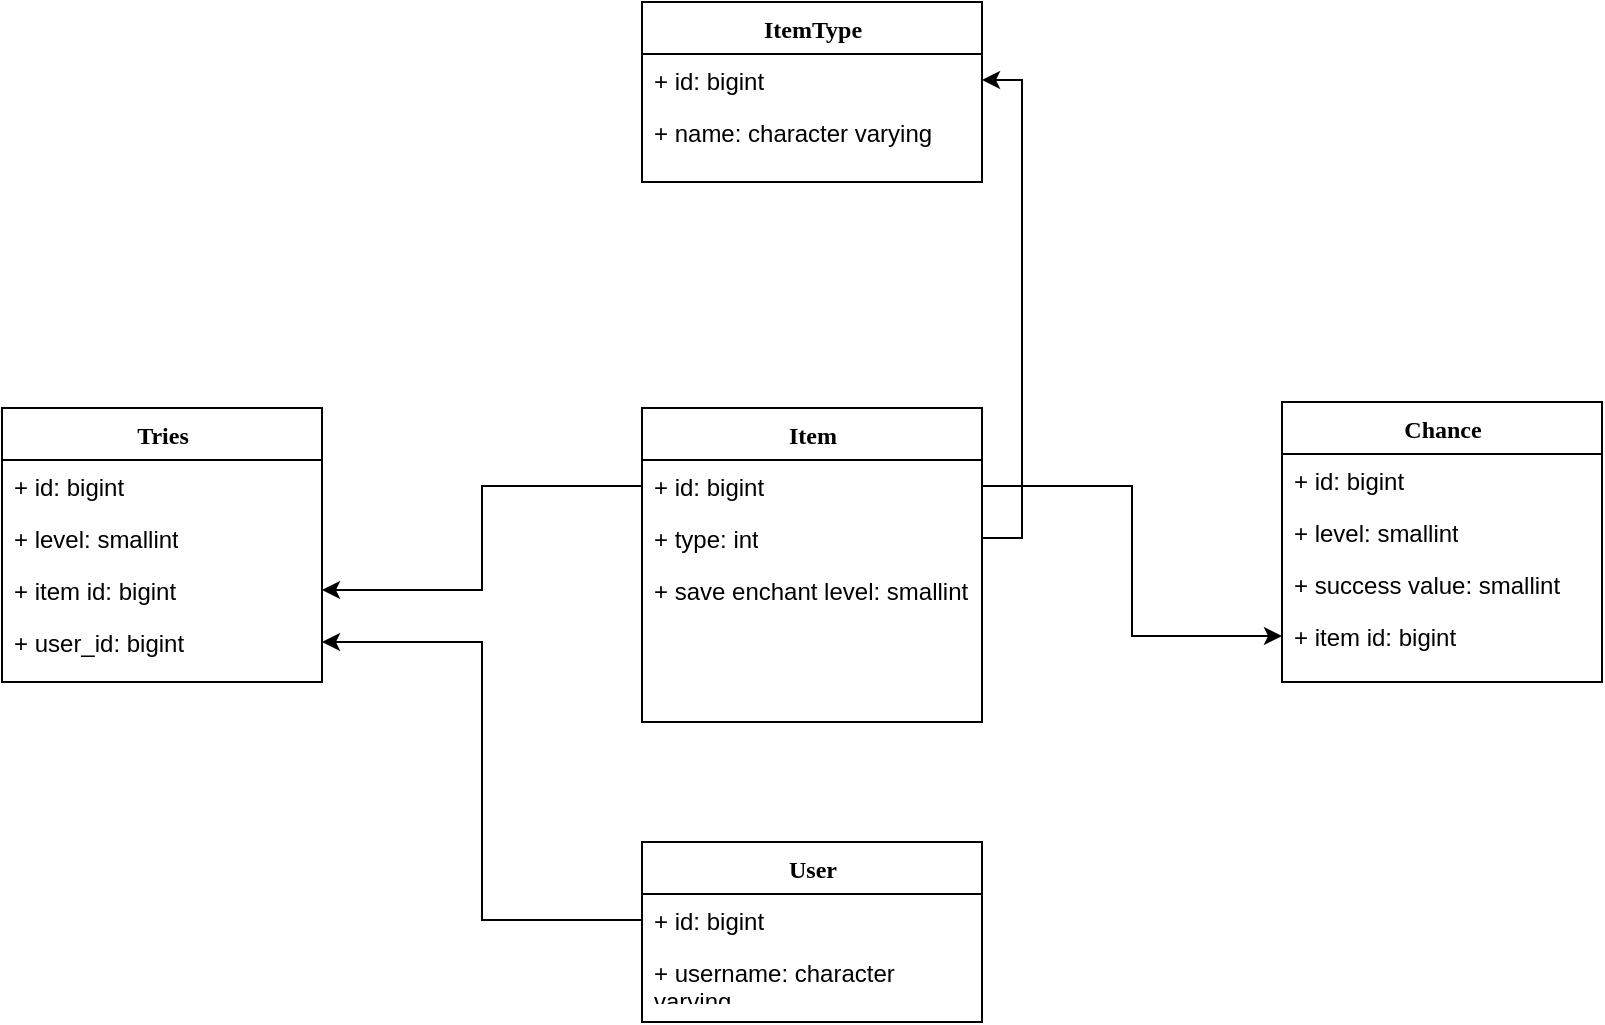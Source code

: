 <mxfile version="20.8.3" type="github">
  <diagram name="Page-1" id="9f46799a-70d6-7492-0946-bef42562c5a5">
    <mxGraphModel dx="1434" dy="767" grid="1" gridSize="10" guides="1" tooltips="1" connect="1" arrows="1" fold="1" page="1" pageScale="1" pageWidth="1100" pageHeight="850" background="none" math="0" shadow="0">
      <root>
        <mxCell id="0" />
        <mxCell id="1" parent="0" />
        <mxCell id="78961159f06e98e8-17" value="Item" style="swimlane;html=1;fontStyle=1;align=center;verticalAlign=top;childLayout=stackLayout;horizontal=1;startSize=26;horizontalStack=0;resizeParent=1;resizeLast=0;collapsible=1;marginBottom=0;swimlaneFillColor=#ffffff;rounded=0;shadow=0;comic=0;labelBackgroundColor=none;strokeWidth=1;fillColor=none;fontFamily=Verdana;fontSize=12" parent="1" vertex="1">
          <mxGeometry x="400" y="283" width="170" height="157" as="geometry" />
        </mxCell>
        <mxCell id="78961159f06e98e8-21" value="+ id: bigint" style="text;html=1;strokeColor=none;fillColor=none;align=left;verticalAlign=top;spacingLeft=4;spacingRight=4;whiteSpace=wrap;overflow=hidden;rotatable=0;points=[[0,0.5],[1,0.5]];portConstraint=eastwest;" parent="78961159f06e98e8-17" vertex="1">
          <mxGeometry y="26" width="170" height="26" as="geometry" />
        </mxCell>
        <mxCell id="78961159f06e98e8-23" value="+ type: int" style="text;html=1;strokeColor=none;fillColor=none;align=left;verticalAlign=top;spacingLeft=4;spacingRight=4;whiteSpace=wrap;overflow=hidden;rotatable=0;points=[[0,0.5],[1,0.5]];portConstraint=eastwest;" parent="78961159f06e98e8-17" vertex="1">
          <mxGeometry y="52" width="170" height="26" as="geometry" />
        </mxCell>
        <mxCell id="78961159f06e98e8-25" value="+ save enchant level: smallint" style="text;html=1;strokeColor=none;fillColor=none;align=left;verticalAlign=top;spacingLeft=4;spacingRight=4;whiteSpace=wrap;overflow=hidden;rotatable=0;points=[[0,0.5],[1,0.5]];portConstraint=eastwest;" parent="78961159f06e98e8-17" vertex="1">
          <mxGeometry y="78" width="170" height="26" as="geometry" />
        </mxCell>
        <mxCell id="1O_wdHPdsDDlaooCPG8J-3" value="ItemType" style="swimlane;html=1;fontStyle=1;align=center;verticalAlign=top;childLayout=stackLayout;horizontal=1;startSize=26;horizontalStack=0;resizeParent=1;resizeLast=0;collapsible=1;marginBottom=0;swimlaneFillColor=#ffffff;rounded=0;shadow=0;comic=0;labelBackgroundColor=none;strokeWidth=1;fillColor=none;fontFamily=Verdana;fontSize=12" parent="1" vertex="1">
          <mxGeometry x="400" y="80" width="170" height="90" as="geometry" />
        </mxCell>
        <mxCell id="1O_wdHPdsDDlaooCPG8J-4" value="+ id: bigint" style="text;html=1;strokeColor=none;fillColor=none;align=left;verticalAlign=top;spacingLeft=4;spacingRight=4;whiteSpace=wrap;overflow=hidden;rotatable=0;points=[[0,0.5],[1,0.5]];portConstraint=eastwest;" parent="1O_wdHPdsDDlaooCPG8J-3" vertex="1">
          <mxGeometry y="26" width="170" height="26" as="geometry" />
        </mxCell>
        <mxCell id="1O_wdHPdsDDlaooCPG8J-5" value="+ name: character varying" style="text;html=1;strokeColor=none;fillColor=none;align=left;verticalAlign=top;spacingLeft=4;spacingRight=4;whiteSpace=wrap;overflow=hidden;rotatable=0;points=[[0,0.5],[1,0.5]];portConstraint=eastwest;" parent="1O_wdHPdsDDlaooCPG8J-3" vertex="1">
          <mxGeometry y="52" width="170" height="26" as="geometry" />
        </mxCell>
        <mxCell id="1O_wdHPdsDDlaooCPG8J-14" value="Chance" style="swimlane;html=1;fontStyle=1;align=center;verticalAlign=top;childLayout=stackLayout;horizontal=1;startSize=26;horizontalStack=0;resizeParent=1;resizeLast=0;collapsible=1;marginBottom=0;swimlaneFillColor=#ffffff;rounded=0;shadow=0;comic=0;labelBackgroundColor=none;strokeWidth=1;fillColor=none;fontFamily=Verdana;fontSize=12" parent="1" vertex="1">
          <mxGeometry x="720" y="280" width="160" height="140" as="geometry" />
        </mxCell>
        <mxCell id="1O_wdHPdsDDlaooCPG8J-15" value="+ id: bigint" style="text;html=1;strokeColor=none;fillColor=none;align=left;verticalAlign=top;spacingLeft=4;spacingRight=4;whiteSpace=wrap;overflow=hidden;rotatable=0;points=[[0,0.5],[1,0.5]];portConstraint=eastwest;" parent="1O_wdHPdsDDlaooCPG8J-14" vertex="1">
          <mxGeometry y="26" width="160" height="26" as="geometry" />
        </mxCell>
        <mxCell id="1O_wdHPdsDDlaooCPG8J-16" value="+ level: smallint" style="text;html=1;strokeColor=none;fillColor=none;align=left;verticalAlign=top;spacingLeft=4;spacingRight=4;whiteSpace=wrap;overflow=hidden;rotatable=0;points=[[0,0.5],[1,0.5]];portConstraint=eastwest;" parent="1O_wdHPdsDDlaooCPG8J-14" vertex="1">
          <mxGeometry y="52" width="160" height="26" as="geometry" />
        </mxCell>
        <mxCell id="1O_wdHPdsDDlaooCPG8J-17" value="+ success value: smallint" style="text;html=1;strokeColor=none;fillColor=none;align=left;verticalAlign=top;spacingLeft=4;spacingRight=4;whiteSpace=wrap;overflow=hidden;rotatable=0;points=[[0,0.5],[1,0.5]];portConstraint=eastwest;" parent="1O_wdHPdsDDlaooCPG8J-14" vertex="1">
          <mxGeometry y="78" width="160" height="26" as="geometry" />
        </mxCell>
        <mxCell id="1O_wdHPdsDDlaooCPG8J-18" value="+ item id: bigint" style="text;html=1;strokeColor=none;fillColor=none;align=left;verticalAlign=top;spacingLeft=4;spacingRight=4;whiteSpace=wrap;overflow=hidden;rotatable=0;points=[[0,0.5],[1,0.5]];portConstraint=eastwest;" parent="1O_wdHPdsDDlaooCPG8J-14" vertex="1">
          <mxGeometry y="104" width="160" height="26" as="geometry" />
        </mxCell>
        <mxCell id="1O_wdHPdsDDlaooCPG8J-21" value="Tries" style="swimlane;html=1;fontStyle=1;align=center;verticalAlign=top;childLayout=stackLayout;horizontal=1;startSize=26;horizontalStack=0;resizeParent=1;resizeLast=0;collapsible=1;marginBottom=0;swimlaneFillColor=#ffffff;rounded=0;shadow=0;comic=0;labelBackgroundColor=none;strokeWidth=1;fillColor=none;fontFamily=Verdana;fontSize=12" parent="1" vertex="1">
          <mxGeometry x="80" y="283" width="160" height="137" as="geometry" />
        </mxCell>
        <mxCell id="1O_wdHPdsDDlaooCPG8J-22" value="+ id: bigint" style="text;html=1;strokeColor=none;fillColor=none;align=left;verticalAlign=top;spacingLeft=4;spacingRight=4;whiteSpace=wrap;overflow=hidden;rotatable=0;points=[[0,0.5],[1,0.5]];portConstraint=eastwest;" parent="1O_wdHPdsDDlaooCPG8J-21" vertex="1">
          <mxGeometry y="26" width="160" height="26" as="geometry" />
        </mxCell>
        <mxCell id="1O_wdHPdsDDlaooCPG8J-23" value="+ level: smallint" style="text;html=1;strokeColor=none;fillColor=none;align=left;verticalAlign=top;spacingLeft=4;spacingRight=4;whiteSpace=wrap;overflow=hidden;rotatable=0;points=[[0,0.5],[1,0.5]];portConstraint=eastwest;" parent="1O_wdHPdsDDlaooCPG8J-21" vertex="1">
          <mxGeometry y="52" width="160" height="26" as="geometry" />
        </mxCell>
        <mxCell id="1O_wdHPdsDDlaooCPG8J-25" value="+ item id: bigint" style="text;html=1;strokeColor=none;fillColor=none;align=left;verticalAlign=top;spacingLeft=4;spacingRight=4;whiteSpace=wrap;overflow=hidden;rotatable=0;points=[[0,0.5],[1,0.5]];portConstraint=eastwest;" parent="1O_wdHPdsDDlaooCPG8J-21" vertex="1">
          <mxGeometry y="78" width="160" height="26" as="geometry" />
        </mxCell>
        <mxCell id="1O_wdHPdsDDlaooCPG8J-37" value="+ user_id: bigint" style="text;html=1;strokeColor=none;fillColor=none;align=left;verticalAlign=top;spacingLeft=4;spacingRight=4;whiteSpace=wrap;overflow=hidden;rotatable=0;points=[[0,0.5],[1,0.5]];portConstraint=eastwest;" parent="1O_wdHPdsDDlaooCPG8J-21" vertex="1">
          <mxGeometry y="104" width="160" height="26" as="geometry" />
        </mxCell>
        <mxCell id="1O_wdHPdsDDlaooCPG8J-28" style="edgeStyle=orthogonalEdgeStyle;rounded=0;orthogonalLoop=1;jettySize=auto;html=1;exitX=0;exitY=0.5;exitDx=0;exitDy=0;entryX=1;entryY=0.5;entryDx=0;entryDy=0;" parent="1" source="78961159f06e98e8-21" target="1O_wdHPdsDDlaooCPG8J-25" edge="1">
          <mxGeometry relative="1" as="geometry" />
        </mxCell>
        <mxCell id="1O_wdHPdsDDlaooCPG8J-29" style="edgeStyle=orthogonalEdgeStyle;rounded=0;orthogonalLoop=1;jettySize=auto;html=1;entryX=0;entryY=0.5;entryDx=0;entryDy=0;" parent="1" source="78961159f06e98e8-21" target="1O_wdHPdsDDlaooCPG8J-18" edge="1">
          <mxGeometry relative="1" as="geometry" />
        </mxCell>
        <mxCell id="1O_wdHPdsDDlaooCPG8J-30" style="edgeStyle=orthogonalEdgeStyle;rounded=0;orthogonalLoop=1;jettySize=auto;html=1;exitX=1;exitY=0.5;exitDx=0;exitDy=0;entryX=1;entryY=0.5;entryDx=0;entryDy=0;" parent="1" source="78961159f06e98e8-23" target="1O_wdHPdsDDlaooCPG8J-4" edge="1">
          <mxGeometry relative="1" as="geometry" />
        </mxCell>
        <mxCell id="1O_wdHPdsDDlaooCPG8J-31" value="User" style="swimlane;html=1;fontStyle=1;align=center;verticalAlign=top;childLayout=stackLayout;horizontal=1;startSize=26;horizontalStack=0;resizeParent=1;resizeLast=0;collapsible=1;marginBottom=0;swimlaneFillColor=#ffffff;rounded=0;shadow=0;comic=0;labelBackgroundColor=none;strokeWidth=1;fillColor=none;fontFamily=Verdana;fontSize=12" parent="1" vertex="1">
          <mxGeometry x="400" y="500" width="170" height="90" as="geometry" />
        </mxCell>
        <mxCell id="1O_wdHPdsDDlaooCPG8J-32" value="+ id: bigint" style="text;html=1;strokeColor=none;fillColor=none;align=left;verticalAlign=top;spacingLeft=4;spacingRight=4;whiteSpace=wrap;overflow=hidden;rotatable=0;points=[[0,0.5],[1,0.5]];portConstraint=eastwest;" parent="1O_wdHPdsDDlaooCPG8J-31" vertex="1">
          <mxGeometry y="26" width="170" height="26" as="geometry" />
        </mxCell>
        <mxCell id="1O_wdHPdsDDlaooCPG8J-33" value="+ username: character varying" style="text;html=1;strokeColor=none;fillColor=none;align=left;verticalAlign=top;spacingLeft=4;spacingRight=4;whiteSpace=wrap;overflow=hidden;rotatable=0;points=[[0,0.5],[1,0.5]];portConstraint=eastwest;" parent="1O_wdHPdsDDlaooCPG8J-31" vertex="1">
          <mxGeometry y="52" width="170" height="26" as="geometry" />
        </mxCell>
        <mxCell id="1O_wdHPdsDDlaooCPG8J-38" style="edgeStyle=orthogonalEdgeStyle;rounded=0;orthogonalLoop=1;jettySize=auto;html=1;entryX=1;entryY=0.5;entryDx=0;entryDy=0;" parent="1" source="1O_wdHPdsDDlaooCPG8J-32" target="1O_wdHPdsDDlaooCPG8J-37" edge="1">
          <mxGeometry relative="1" as="geometry" />
        </mxCell>
      </root>
    </mxGraphModel>
  </diagram>
</mxfile>
